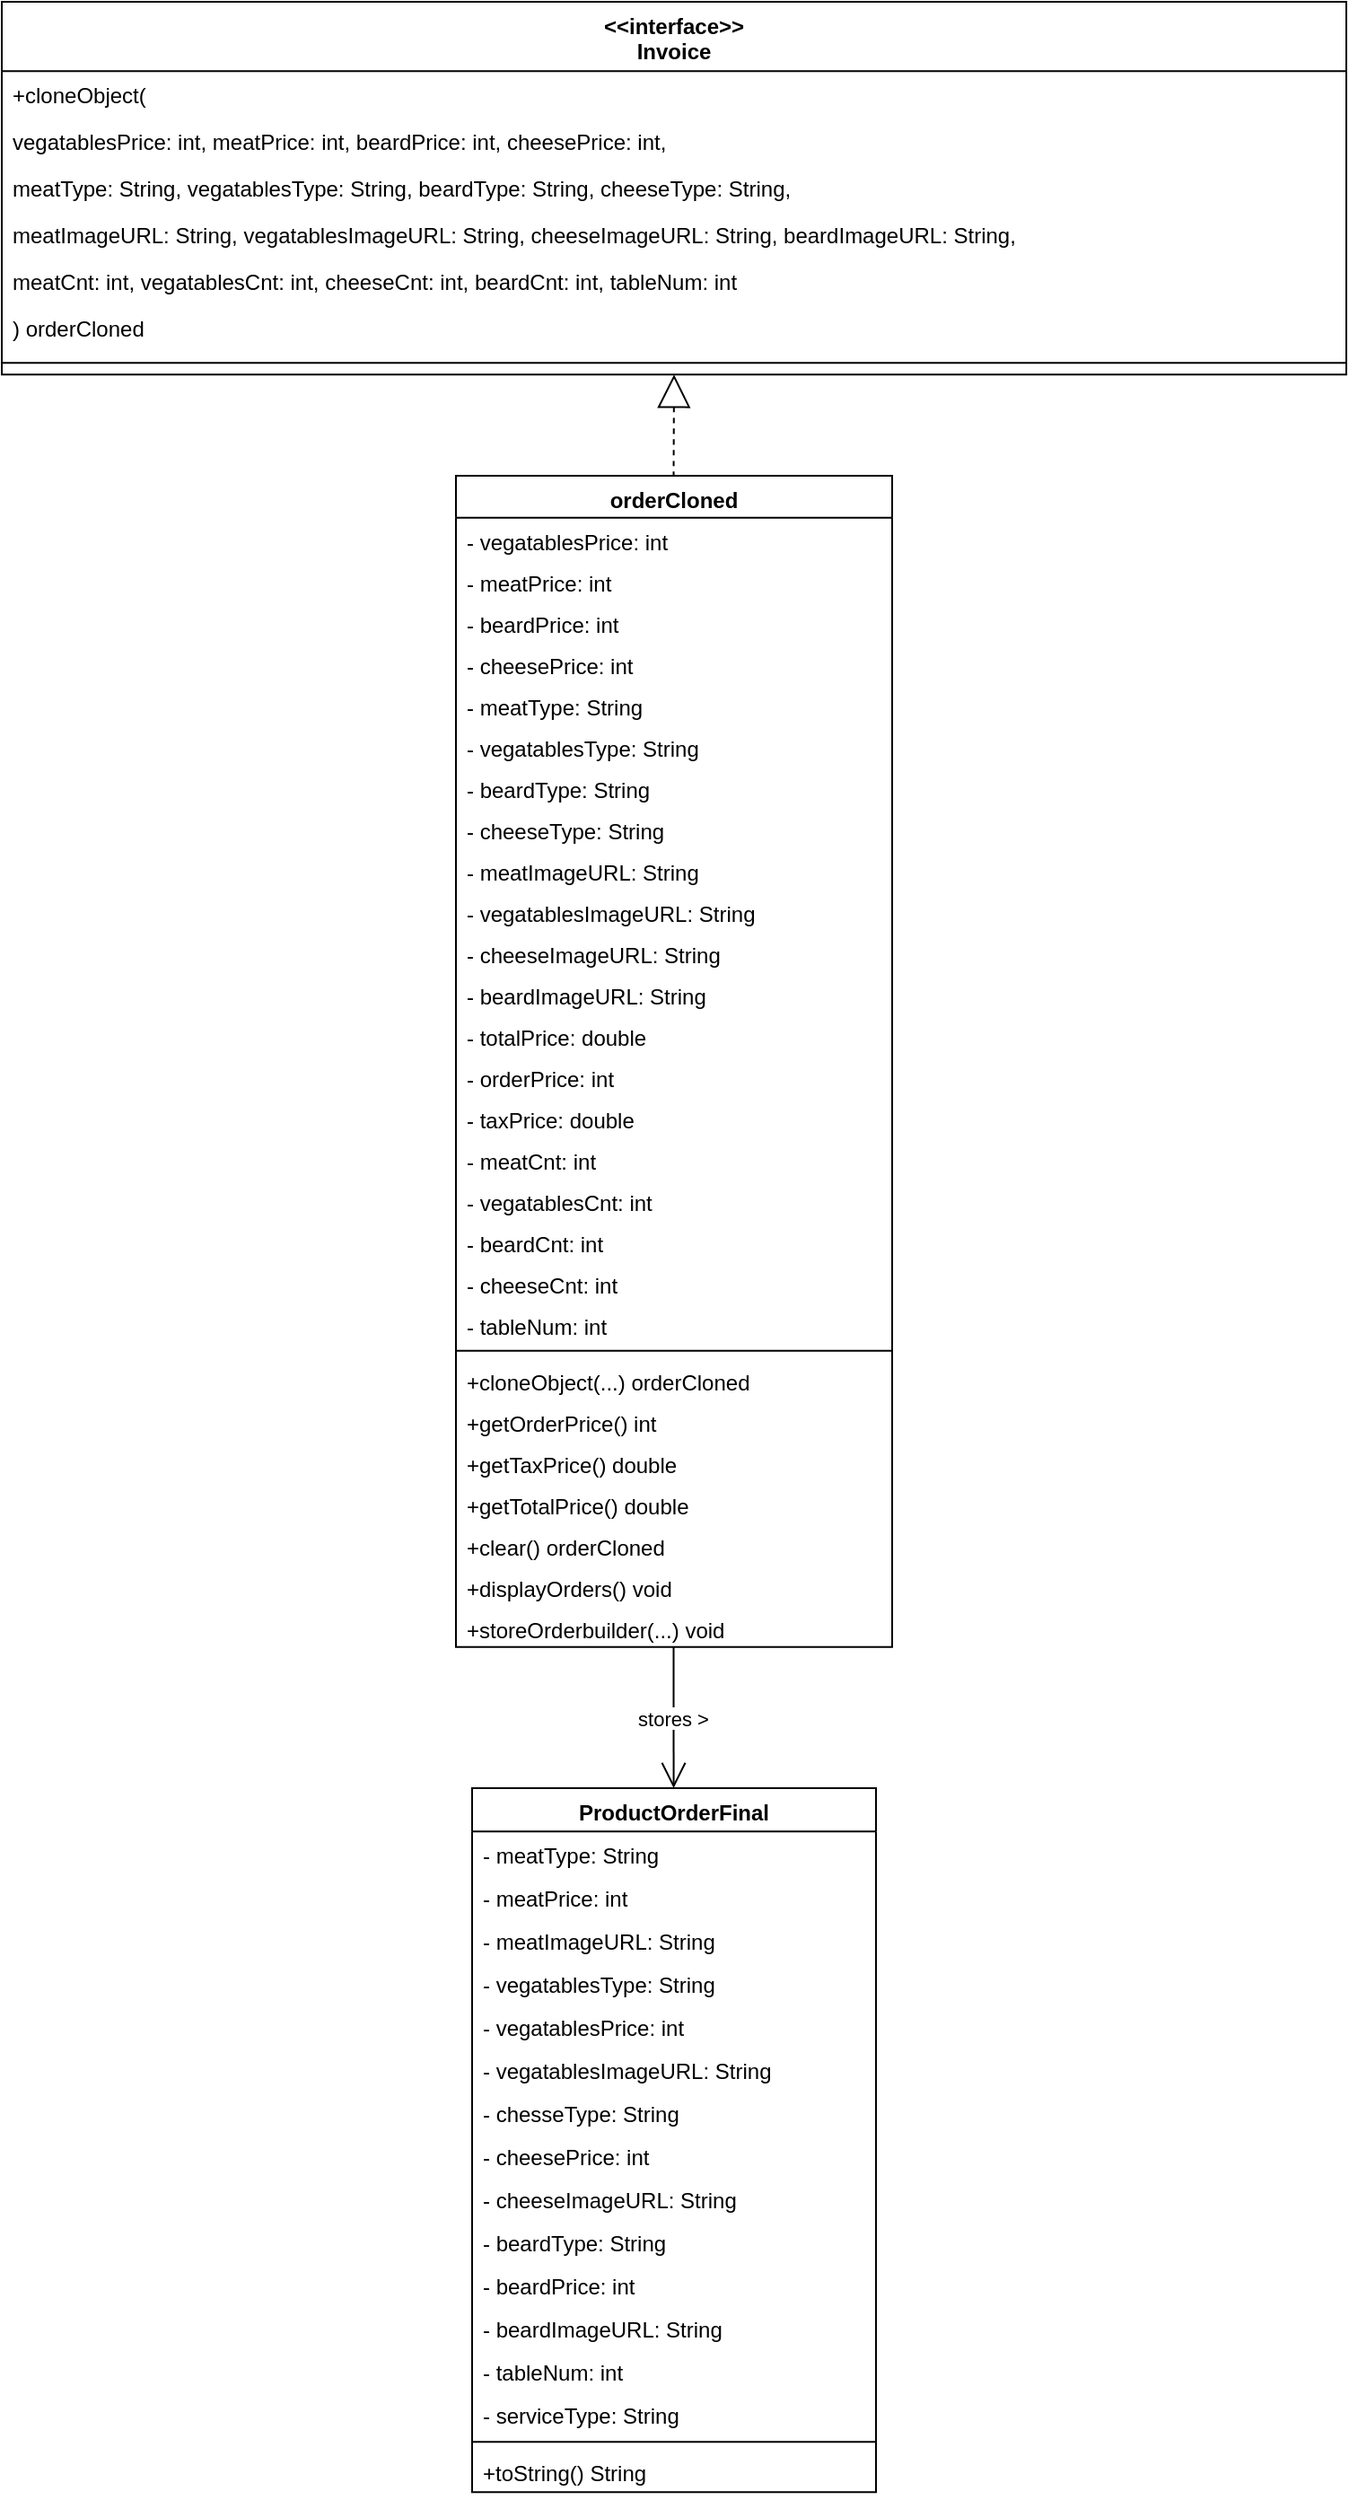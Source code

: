 <mxfile version="22.1.2" type="device">
  <diagram name="Page-1" id="c3rlYbZQeZH3PWs_wh-N">
    <mxGraphModel dx="1063" dy="545" grid="1" gridSize="10" guides="1" tooltips="1" connect="1" arrows="1" fold="1" page="1" pageScale="1" pageWidth="850" pageHeight="1100" math="0" shadow="0">
      <root>
        <mxCell id="0" />
        <mxCell id="1" parent="0" />
        <mxCell id="Wxdww5OcCA0wFFaqPRqp-1" value="&lt;&lt;interface&gt;&gt;&#xa;Invoice" style="swimlane;fontStyle=1;align=center;verticalAlign=top;childLayout=stackLayout;horizontal=1;startSize=38.662;horizontalStack=0;resizeParent=1;resizeParentMax=0;resizeLast=0;collapsible=0;marginBottom=0;" vertex="1" parent="1">
          <mxGeometry x="20" y="20" width="749" height="207.662" as="geometry" />
        </mxCell>
        <mxCell id="Wxdww5OcCA0wFFaqPRqp-2" value="+cloneObject(" style="text;strokeColor=none;fillColor=none;align=left;verticalAlign=top;spacingLeft=4;spacingRight=4;overflow=hidden;rotatable=0;points=[[0,0.5],[1,0.5]];portConstraint=eastwest;" vertex="1" parent="Wxdww5OcCA0wFFaqPRqp-1">
          <mxGeometry y="38.662" width="749" height="26" as="geometry" />
        </mxCell>
        <mxCell id="Wxdww5OcCA0wFFaqPRqp-3" value="vegatablesPrice: int, meatPrice: int, beardPrice: int, cheesePrice: int," style="text;strokeColor=none;fillColor=none;align=left;verticalAlign=top;spacingLeft=4;spacingRight=4;overflow=hidden;rotatable=0;points=[[0,0.5],[1,0.5]];portConstraint=eastwest;" vertex="1" parent="Wxdww5OcCA0wFFaqPRqp-1">
          <mxGeometry y="64.662" width="749" height="26" as="geometry" />
        </mxCell>
        <mxCell id="Wxdww5OcCA0wFFaqPRqp-4" value="meatType: String, vegatablesType: String, beardType: String, cheeseType: String," style="text;strokeColor=none;fillColor=none;align=left;verticalAlign=top;spacingLeft=4;spacingRight=4;overflow=hidden;rotatable=0;points=[[0,0.5],[1,0.5]];portConstraint=eastwest;" vertex="1" parent="Wxdww5OcCA0wFFaqPRqp-1">
          <mxGeometry y="90.662" width="749" height="26" as="geometry" />
        </mxCell>
        <mxCell id="Wxdww5OcCA0wFFaqPRqp-5" value="meatImageURL: String, vegatablesImageURL: String, cheeseImageURL: String, beardImageURL: String," style="text;strokeColor=none;fillColor=none;align=left;verticalAlign=top;spacingLeft=4;spacingRight=4;overflow=hidden;rotatable=0;points=[[0,0.5],[1,0.5]];portConstraint=eastwest;" vertex="1" parent="Wxdww5OcCA0wFFaqPRqp-1">
          <mxGeometry y="116.662" width="749" height="26" as="geometry" />
        </mxCell>
        <mxCell id="Wxdww5OcCA0wFFaqPRqp-6" value="meatCnt: int, vegatablesCnt: int, cheeseCnt: int, beardCnt: int, tableNum: int" style="text;strokeColor=none;fillColor=none;align=left;verticalAlign=top;spacingLeft=4;spacingRight=4;overflow=hidden;rotatable=0;points=[[0,0.5],[1,0.5]];portConstraint=eastwest;" vertex="1" parent="Wxdww5OcCA0wFFaqPRqp-1">
          <mxGeometry y="142.662" width="749" height="26" as="geometry" />
        </mxCell>
        <mxCell id="Wxdww5OcCA0wFFaqPRqp-7" value=") orderCloned" style="text;strokeColor=none;fillColor=none;align=left;verticalAlign=top;spacingLeft=4;spacingRight=4;overflow=hidden;rotatable=0;points=[[0,0.5],[1,0.5]];portConstraint=eastwest;" vertex="1" parent="Wxdww5OcCA0wFFaqPRqp-1">
          <mxGeometry y="168.662" width="749" height="26" as="geometry" />
        </mxCell>
        <mxCell id="Wxdww5OcCA0wFFaqPRqp-8" style="line;strokeWidth=1;fillColor=none;align=left;verticalAlign=middle;spacingTop=-1;spacingLeft=3;spacingRight=3;rotatable=0;labelPosition=right;points=[];portConstraint=eastwest;strokeColor=inherit;" vertex="1" parent="Wxdww5OcCA0wFFaqPRqp-1">
          <mxGeometry y="194.662" width="749" height="13" as="geometry" />
        </mxCell>
        <mxCell id="Wxdww5OcCA0wFFaqPRqp-9" value="orderCloned" style="swimlane;fontStyle=1;align=center;verticalAlign=top;childLayout=stackLayout;horizontal=1;startSize=23.364;horizontalStack=0;resizeParent=1;resizeParentMax=0;resizeLast=0;collapsible=0;marginBottom=0;" vertex="1" parent="1">
          <mxGeometry x="273" y="284" width="243" height="652.364" as="geometry" />
        </mxCell>
        <mxCell id="Wxdww5OcCA0wFFaqPRqp-10" value="- vegatablesPrice: int" style="text;strokeColor=none;fillColor=none;align=left;verticalAlign=top;spacingLeft=4;spacingRight=4;overflow=hidden;rotatable=0;points=[[0,0.5],[1,0.5]];portConstraint=eastwest;" vertex="1" parent="Wxdww5OcCA0wFFaqPRqp-9">
          <mxGeometry y="23.364" width="243" height="23" as="geometry" />
        </mxCell>
        <mxCell id="Wxdww5OcCA0wFFaqPRqp-11" value="- meatPrice: int" style="text;strokeColor=none;fillColor=none;align=left;verticalAlign=top;spacingLeft=4;spacingRight=4;overflow=hidden;rotatable=0;points=[[0,0.5],[1,0.5]];portConstraint=eastwest;" vertex="1" parent="Wxdww5OcCA0wFFaqPRqp-9">
          <mxGeometry y="46.364" width="243" height="23" as="geometry" />
        </mxCell>
        <mxCell id="Wxdww5OcCA0wFFaqPRqp-12" value="- beardPrice: int" style="text;strokeColor=none;fillColor=none;align=left;verticalAlign=top;spacingLeft=4;spacingRight=4;overflow=hidden;rotatable=0;points=[[0,0.5],[1,0.5]];portConstraint=eastwest;" vertex="1" parent="Wxdww5OcCA0wFFaqPRqp-9">
          <mxGeometry y="69.364" width="243" height="23" as="geometry" />
        </mxCell>
        <mxCell id="Wxdww5OcCA0wFFaqPRqp-13" value="- cheesePrice: int" style="text;strokeColor=none;fillColor=none;align=left;verticalAlign=top;spacingLeft=4;spacingRight=4;overflow=hidden;rotatable=0;points=[[0,0.5],[1,0.5]];portConstraint=eastwest;" vertex="1" parent="Wxdww5OcCA0wFFaqPRqp-9">
          <mxGeometry y="92.364" width="243" height="23" as="geometry" />
        </mxCell>
        <mxCell id="Wxdww5OcCA0wFFaqPRqp-14" value="- meatType: String" style="text;strokeColor=none;fillColor=none;align=left;verticalAlign=top;spacingLeft=4;spacingRight=4;overflow=hidden;rotatable=0;points=[[0,0.5],[1,0.5]];portConstraint=eastwest;" vertex="1" parent="Wxdww5OcCA0wFFaqPRqp-9">
          <mxGeometry y="115.364" width="243" height="23" as="geometry" />
        </mxCell>
        <mxCell id="Wxdww5OcCA0wFFaqPRqp-15" value="- vegatablesType: String" style="text;strokeColor=none;fillColor=none;align=left;verticalAlign=top;spacingLeft=4;spacingRight=4;overflow=hidden;rotatable=0;points=[[0,0.5],[1,0.5]];portConstraint=eastwest;" vertex="1" parent="Wxdww5OcCA0wFFaqPRqp-9">
          <mxGeometry y="138.364" width="243" height="23" as="geometry" />
        </mxCell>
        <mxCell id="Wxdww5OcCA0wFFaqPRqp-16" value="- beardType: String" style="text;strokeColor=none;fillColor=none;align=left;verticalAlign=top;spacingLeft=4;spacingRight=4;overflow=hidden;rotatable=0;points=[[0,0.5],[1,0.5]];portConstraint=eastwest;" vertex="1" parent="Wxdww5OcCA0wFFaqPRqp-9">
          <mxGeometry y="161.364" width="243" height="23" as="geometry" />
        </mxCell>
        <mxCell id="Wxdww5OcCA0wFFaqPRqp-17" value="- cheeseType: String" style="text;strokeColor=none;fillColor=none;align=left;verticalAlign=top;spacingLeft=4;spacingRight=4;overflow=hidden;rotatable=0;points=[[0,0.5],[1,0.5]];portConstraint=eastwest;" vertex="1" parent="Wxdww5OcCA0wFFaqPRqp-9">
          <mxGeometry y="184.364" width="243" height="23" as="geometry" />
        </mxCell>
        <mxCell id="Wxdww5OcCA0wFFaqPRqp-18" value="- meatImageURL: String" style="text;strokeColor=none;fillColor=none;align=left;verticalAlign=top;spacingLeft=4;spacingRight=4;overflow=hidden;rotatable=0;points=[[0,0.5],[1,0.5]];portConstraint=eastwest;" vertex="1" parent="Wxdww5OcCA0wFFaqPRqp-9">
          <mxGeometry y="207.364" width="243" height="23" as="geometry" />
        </mxCell>
        <mxCell id="Wxdww5OcCA0wFFaqPRqp-19" value="- vegatablesImageURL: String" style="text;strokeColor=none;fillColor=none;align=left;verticalAlign=top;spacingLeft=4;spacingRight=4;overflow=hidden;rotatable=0;points=[[0,0.5],[1,0.5]];portConstraint=eastwest;" vertex="1" parent="Wxdww5OcCA0wFFaqPRqp-9">
          <mxGeometry y="230.364" width="243" height="23" as="geometry" />
        </mxCell>
        <mxCell id="Wxdww5OcCA0wFFaqPRqp-20" value="- cheeseImageURL: String" style="text;strokeColor=none;fillColor=none;align=left;verticalAlign=top;spacingLeft=4;spacingRight=4;overflow=hidden;rotatable=0;points=[[0,0.5],[1,0.5]];portConstraint=eastwest;" vertex="1" parent="Wxdww5OcCA0wFFaqPRqp-9">
          <mxGeometry y="253.364" width="243" height="23" as="geometry" />
        </mxCell>
        <mxCell id="Wxdww5OcCA0wFFaqPRqp-21" value="- beardImageURL: String" style="text;strokeColor=none;fillColor=none;align=left;verticalAlign=top;spacingLeft=4;spacingRight=4;overflow=hidden;rotatable=0;points=[[0,0.5],[1,0.5]];portConstraint=eastwest;" vertex="1" parent="Wxdww5OcCA0wFFaqPRqp-9">
          <mxGeometry y="276.364" width="243" height="23" as="geometry" />
        </mxCell>
        <mxCell id="Wxdww5OcCA0wFFaqPRqp-22" value="- totalPrice: double" style="text;strokeColor=none;fillColor=none;align=left;verticalAlign=top;spacingLeft=4;spacingRight=4;overflow=hidden;rotatable=0;points=[[0,0.5],[1,0.5]];portConstraint=eastwest;" vertex="1" parent="Wxdww5OcCA0wFFaqPRqp-9">
          <mxGeometry y="299.364" width="243" height="23" as="geometry" />
        </mxCell>
        <mxCell id="Wxdww5OcCA0wFFaqPRqp-23" value="- orderPrice: int" style="text;strokeColor=none;fillColor=none;align=left;verticalAlign=top;spacingLeft=4;spacingRight=4;overflow=hidden;rotatable=0;points=[[0,0.5],[1,0.5]];portConstraint=eastwest;" vertex="1" parent="Wxdww5OcCA0wFFaqPRqp-9">
          <mxGeometry y="322.364" width="243" height="23" as="geometry" />
        </mxCell>
        <mxCell id="Wxdww5OcCA0wFFaqPRqp-24" value="- taxPrice: double" style="text;strokeColor=none;fillColor=none;align=left;verticalAlign=top;spacingLeft=4;spacingRight=4;overflow=hidden;rotatable=0;points=[[0,0.5],[1,0.5]];portConstraint=eastwest;" vertex="1" parent="Wxdww5OcCA0wFFaqPRqp-9">
          <mxGeometry y="345.364" width="243" height="23" as="geometry" />
        </mxCell>
        <mxCell id="Wxdww5OcCA0wFFaqPRqp-25" value="- meatCnt: int" style="text;strokeColor=none;fillColor=none;align=left;verticalAlign=top;spacingLeft=4;spacingRight=4;overflow=hidden;rotatable=0;points=[[0,0.5],[1,0.5]];portConstraint=eastwest;" vertex="1" parent="Wxdww5OcCA0wFFaqPRqp-9">
          <mxGeometry y="368.364" width="243" height="23" as="geometry" />
        </mxCell>
        <mxCell id="Wxdww5OcCA0wFFaqPRqp-26" value="- vegatablesCnt: int" style="text;strokeColor=none;fillColor=none;align=left;verticalAlign=top;spacingLeft=4;spacingRight=4;overflow=hidden;rotatable=0;points=[[0,0.5],[1,0.5]];portConstraint=eastwest;" vertex="1" parent="Wxdww5OcCA0wFFaqPRqp-9">
          <mxGeometry y="391.364" width="243" height="23" as="geometry" />
        </mxCell>
        <mxCell id="Wxdww5OcCA0wFFaqPRqp-27" value="- beardCnt: int" style="text;strokeColor=none;fillColor=none;align=left;verticalAlign=top;spacingLeft=4;spacingRight=4;overflow=hidden;rotatable=0;points=[[0,0.5],[1,0.5]];portConstraint=eastwest;" vertex="1" parent="Wxdww5OcCA0wFFaqPRqp-9">
          <mxGeometry y="414.364" width="243" height="23" as="geometry" />
        </mxCell>
        <mxCell id="Wxdww5OcCA0wFFaqPRqp-28" value="- cheeseCnt: int" style="text;strokeColor=none;fillColor=none;align=left;verticalAlign=top;spacingLeft=4;spacingRight=4;overflow=hidden;rotatable=0;points=[[0,0.5],[1,0.5]];portConstraint=eastwest;" vertex="1" parent="Wxdww5OcCA0wFFaqPRqp-9">
          <mxGeometry y="437.364" width="243" height="23" as="geometry" />
        </mxCell>
        <mxCell id="Wxdww5OcCA0wFFaqPRqp-29" value="- tableNum: int" style="text;strokeColor=none;fillColor=none;align=left;verticalAlign=top;spacingLeft=4;spacingRight=4;overflow=hidden;rotatable=0;points=[[0,0.5],[1,0.5]];portConstraint=eastwest;" vertex="1" parent="Wxdww5OcCA0wFFaqPRqp-9">
          <mxGeometry y="460.364" width="243" height="23" as="geometry" />
        </mxCell>
        <mxCell id="Wxdww5OcCA0wFFaqPRqp-30" style="line;strokeWidth=1;fillColor=none;align=left;verticalAlign=middle;spacingTop=-1;spacingLeft=3;spacingRight=3;rotatable=0;labelPosition=right;points=[];portConstraint=eastwest;strokeColor=inherit;" vertex="1" parent="Wxdww5OcCA0wFFaqPRqp-9">
          <mxGeometry y="483.364" width="243" height="8" as="geometry" />
        </mxCell>
        <mxCell id="Wxdww5OcCA0wFFaqPRqp-31" value="+cloneObject(...) orderCloned" style="text;strokeColor=none;fillColor=none;align=left;verticalAlign=top;spacingLeft=4;spacingRight=4;overflow=hidden;rotatable=0;points=[[0,0.5],[1,0.5]];portConstraint=eastwest;" vertex="1" parent="Wxdww5OcCA0wFFaqPRqp-9">
          <mxGeometry y="491.364" width="243" height="23" as="geometry" />
        </mxCell>
        <mxCell id="Wxdww5OcCA0wFFaqPRqp-32" value="+getOrderPrice() int" style="text;strokeColor=none;fillColor=none;align=left;verticalAlign=top;spacingLeft=4;spacingRight=4;overflow=hidden;rotatable=0;points=[[0,0.5],[1,0.5]];portConstraint=eastwest;" vertex="1" parent="Wxdww5OcCA0wFFaqPRqp-9">
          <mxGeometry y="514.364" width="243" height="23" as="geometry" />
        </mxCell>
        <mxCell id="Wxdww5OcCA0wFFaqPRqp-33" value="+getTaxPrice() double" style="text;strokeColor=none;fillColor=none;align=left;verticalAlign=top;spacingLeft=4;spacingRight=4;overflow=hidden;rotatable=0;points=[[0,0.5],[1,0.5]];portConstraint=eastwest;" vertex="1" parent="Wxdww5OcCA0wFFaqPRqp-9">
          <mxGeometry y="537.364" width="243" height="23" as="geometry" />
        </mxCell>
        <mxCell id="Wxdww5OcCA0wFFaqPRqp-34" value="+getTotalPrice() double" style="text;strokeColor=none;fillColor=none;align=left;verticalAlign=top;spacingLeft=4;spacingRight=4;overflow=hidden;rotatable=0;points=[[0,0.5],[1,0.5]];portConstraint=eastwest;" vertex="1" parent="Wxdww5OcCA0wFFaqPRqp-9">
          <mxGeometry y="560.364" width="243" height="23" as="geometry" />
        </mxCell>
        <mxCell id="Wxdww5OcCA0wFFaqPRqp-35" value="+clear() orderCloned" style="text;strokeColor=none;fillColor=none;align=left;verticalAlign=top;spacingLeft=4;spacingRight=4;overflow=hidden;rotatable=0;points=[[0,0.5],[1,0.5]];portConstraint=eastwest;" vertex="1" parent="Wxdww5OcCA0wFFaqPRqp-9">
          <mxGeometry y="583.364" width="243" height="23" as="geometry" />
        </mxCell>
        <mxCell id="Wxdww5OcCA0wFFaqPRqp-36" value="+displayOrders() void" style="text;strokeColor=none;fillColor=none;align=left;verticalAlign=top;spacingLeft=4;spacingRight=4;overflow=hidden;rotatable=0;points=[[0,0.5],[1,0.5]];portConstraint=eastwest;" vertex="1" parent="Wxdww5OcCA0wFFaqPRqp-9">
          <mxGeometry y="606.364" width="243" height="23" as="geometry" />
        </mxCell>
        <mxCell id="Wxdww5OcCA0wFFaqPRqp-37" value="+storeOrderbuilder(...) void" style="text;strokeColor=none;fillColor=none;align=left;verticalAlign=top;spacingLeft=4;spacingRight=4;overflow=hidden;rotatable=0;points=[[0,0.5],[1,0.5]];portConstraint=eastwest;" vertex="1" parent="Wxdww5OcCA0wFFaqPRqp-9">
          <mxGeometry y="629.364" width="243" height="23" as="geometry" />
        </mxCell>
        <mxCell id="Wxdww5OcCA0wFFaqPRqp-38" value="ProductOrderFinal" style="swimlane;fontStyle=1;align=center;verticalAlign=top;childLayout=stackLayout;horizontal=1;startSize=24.087;horizontalStack=0;resizeParent=1;resizeParentMax=0;resizeLast=0;collapsible=0;marginBottom=0;" vertex="1" parent="1">
          <mxGeometry x="282" y="1015" width="225" height="392.087" as="geometry" />
        </mxCell>
        <mxCell id="Wxdww5OcCA0wFFaqPRqp-39" value="- meatType: String" style="text;strokeColor=none;fillColor=none;align=left;verticalAlign=top;spacingLeft=4;spacingRight=4;overflow=hidden;rotatable=0;points=[[0,0.5],[1,0.5]];portConstraint=eastwest;" vertex="1" parent="Wxdww5OcCA0wFFaqPRqp-38">
          <mxGeometry y="24.087" width="225" height="24" as="geometry" />
        </mxCell>
        <mxCell id="Wxdww5OcCA0wFFaqPRqp-40" value="- meatPrice: int" style="text;strokeColor=none;fillColor=none;align=left;verticalAlign=top;spacingLeft=4;spacingRight=4;overflow=hidden;rotatable=0;points=[[0,0.5],[1,0.5]];portConstraint=eastwest;" vertex="1" parent="Wxdww5OcCA0wFFaqPRqp-38">
          <mxGeometry y="48.087" width="225" height="24" as="geometry" />
        </mxCell>
        <mxCell id="Wxdww5OcCA0wFFaqPRqp-41" value="- meatImageURL: String" style="text;strokeColor=none;fillColor=none;align=left;verticalAlign=top;spacingLeft=4;spacingRight=4;overflow=hidden;rotatable=0;points=[[0,0.5],[1,0.5]];portConstraint=eastwest;" vertex="1" parent="Wxdww5OcCA0wFFaqPRqp-38">
          <mxGeometry y="72.087" width="225" height="24" as="geometry" />
        </mxCell>
        <mxCell id="Wxdww5OcCA0wFFaqPRqp-42" value="- vegatablesType: String" style="text;strokeColor=none;fillColor=none;align=left;verticalAlign=top;spacingLeft=4;spacingRight=4;overflow=hidden;rotatable=0;points=[[0,0.5],[1,0.5]];portConstraint=eastwest;" vertex="1" parent="Wxdww5OcCA0wFFaqPRqp-38">
          <mxGeometry y="96.087" width="225" height="24" as="geometry" />
        </mxCell>
        <mxCell id="Wxdww5OcCA0wFFaqPRqp-43" value="- vegatablesPrice: int" style="text;strokeColor=none;fillColor=none;align=left;verticalAlign=top;spacingLeft=4;spacingRight=4;overflow=hidden;rotatable=0;points=[[0,0.5],[1,0.5]];portConstraint=eastwest;" vertex="1" parent="Wxdww5OcCA0wFFaqPRqp-38">
          <mxGeometry y="120.087" width="225" height="24" as="geometry" />
        </mxCell>
        <mxCell id="Wxdww5OcCA0wFFaqPRqp-44" value="- vegatablesImageURL: String" style="text;strokeColor=none;fillColor=none;align=left;verticalAlign=top;spacingLeft=4;spacingRight=4;overflow=hidden;rotatable=0;points=[[0,0.5],[1,0.5]];portConstraint=eastwest;" vertex="1" parent="Wxdww5OcCA0wFFaqPRqp-38">
          <mxGeometry y="144.087" width="225" height="24" as="geometry" />
        </mxCell>
        <mxCell id="Wxdww5OcCA0wFFaqPRqp-45" value="- chesseType: String" style="text;strokeColor=none;fillColor=none;align=left;verticalAlign=top;spacingLeft=4;spacingRight=4;overflow=hidden;rotatable=0;points=[[0,0.5],[1,0.5]];portConstraint=eastwest;" vertex="1" parent="Wxdww5OcCA0wFFaqPRqp-38">
          <mxGeometry y="168.087" width="225" height="24" as="geometry" />
        </mxCell>
        <mxCell id="Wxdww5OcCA0wFFaqPRqp-46" value="- cheesePrice: int" style="text;strokeColor=none;fillColor=none;align=left;verticalAlign=top;spacingLeft=4;spacingRight=4;overflow=hidden;rotatable=0;points=[[0,0.5],[1,0.5]];portConstraint=eastwest;" vertex="1" parent="Wxdww5OcCA0wFFaqPRqp-38">
          <mxGeometry y="192.087" width="225" height="24" as="geometry" />
        </mxCell>
        <mxCell id="Wxdww5OcCA0wFFaqPRqp-47" value="- cheeseImageURL: String" style="text;strokeColor=none;fillColor=none;align=left;verticalAlign=top;spacingLeft=4;spacingRight=4;overflow=hidden;rotatable=0;points=[[0,0.5],[1,0.5]];portConstraint=eastwest;" vertex="1" parent="Wxdww5OcCA0wFFaqPRqp-38">
          <mxGeometry y="216.087" width="225" height="24" as="geometry" />
        </mxCell>
        <mxCell id="Wxdww5OcCA0wFFaqPRqp-48" value="- beardType: String" style="text;strokeColor=none;fillColor=none;align=left;verticalAlign=top;spacingLeft=4;spacingRight=4;overflow=hidden;rotatable=0;points=[[0,0.5],[1,0.5]];portConstraint=eastwest;" vertex="1" parent="Wxdww5OcCA0wFFaqPRqp-38">
          <mxGeometry y="240.087" width="225" height="24" as="geometry" />
        </mxCell>
        <mxCell id="Wxdww5OcCA0wFFaqPRqp-49" value="- beardPrice: int" style="text;strokeColor=none;fillColor=none;align=left;verticalAlign=top;spacingLeft=4;spacingRight=4;overflow=hidden;rotatable=0;points=[[0,0.5],[1,0.5]];portConstraint=eastwest;" vertex="1" parent="Wxdww5OcCA0wFFaqPRqp-38">
          <mxGeometry y="264.087" width="225" height="24" as="geometry" />
        </mxCell>
        <mxCell id="Wxdww5OcCA0wFFaqPRqp-50" value="- beardImageURL: String" style="text;strokeColor=none;fillColor=none;align=left;verticalAlign=top;spacingLeft=4;spacingRight=4;overflow=hidden;rotatable=0;points=[[0,0.5],[1,0.5]];portConstraint=eastwest;" vertex="1" parent="Wxdww5OcCA0wFFaqPRqp-38">
          <mxGeometry y="288.087" width="225" height="24" as="geometry" />
        </mxCell>
        <mxCell id="Wxdww5OcCA0wFFaqPRqp-51" value="- tableNum: int" style="text;strokeColor=none;fillColor=none;align=left;verticalAlign=top;spacingLeft=4;spacingRight=4;overflow=hidden;rotatable=0;points=[[0,0.5],[1,0.5]];portConstraint=eastwest;" vertex="1" parent="Wxdww5OcCA0wFFaqPRqp-38">
          <mxGeometry y="312.087" width="225" height="24" as="geometry" />
        </mxCell>
        <mxCell id="Wxdww5OcCA0wFFaqPRqp-52" value="- serviceType: String" style="text;strokeColor=none;fillColor=none;align=left;verticalAlign=top;spacingLeft=4;spacingRight=4;overflow=hidden;rotatable=0;points=[[0,0.5],[1,0.5]];portConstraint=eastwest;" vertex="1" parent="Wxdww5OcCA0wFFaqPRqp-38">
          <mxGeometry y="336.087" width="225" height="24" as="geometry" />
        </mxCell>
        <mxCell id="Wxdww5OcCA0wFFaqPRqp-53" style="line;strokeWidth=1;fillColor=none;align=left;verticalAlign=middle;spacingTop=-1;spacingLeft=3;spacingRight=3;rotatable=0;labelPosition=right;points=[];portConstraint=eastwest;strokeColor=inherit;" vertex="1" parent="Wxdww5OcCA0wFFaqPRqp-38">
          <mxGeometry y="360.087" width="225" height="8" as="geometry" />
        </mxCell>
        <mxCell id="Wxdww5OcCA0wFFaqPRqp-54" value="+toString() String" style="text;strokeColor=none;fillColor=none;align=left;verticalAlign=top;spacingLeft=4;spacingRight=4;overflow=hidden;rotatable=0;points=[[0,0.5],[1,0.5]];portConstraint=eastwest;" vertex="1" parent="Wxdww5OcCA0wFFaqPRqp-38">
          <mxGeometry y="368.087" width="225" height="24" as="geometry" />
        </mxCell>
        <mxCell id="Wxdww5OcCA0wFFaqPRqp-55" value="" style="curved=1;dashed=1;startArrow=block;startSize=16;startFill=0;endArrow=none;exitX=0.5;exitY=1.001;entryX=0.499;entryY=0.0;rounded=0;" edge="1" parent="1" source="Wxdww5OcCA0wFFaqPRqp-1" target="Wxdww5OcCA0wFFaqPRqp-9">
          <mxGeometry relative="1" as="geometry">
            <Array as="points" />
          </mxGeometry>
        </mxCell>
        <mxCell id="Wxdww5OcCA0wFFaqPRqp-56" value="stores &gt;" style="curved=1;startArrow=none;endArrow=open;endSize=12;exitX=0.499;exitY=1.001;entryX=0.499;entryY=-0.001;rounded=0;" edge="1" parent="1" source="Wxdww5OcCA0wFFaqPRqp-9" target="Wxdww5OcCA0wFFaqPRqp-38">
          <mxGeometry relative="1" as="geometry">
            <Array as="points" />
          </mxGeometry>
        </mxCell>
      </root>
    </mxGraphModel>
  </diagram>
</mxfile>
